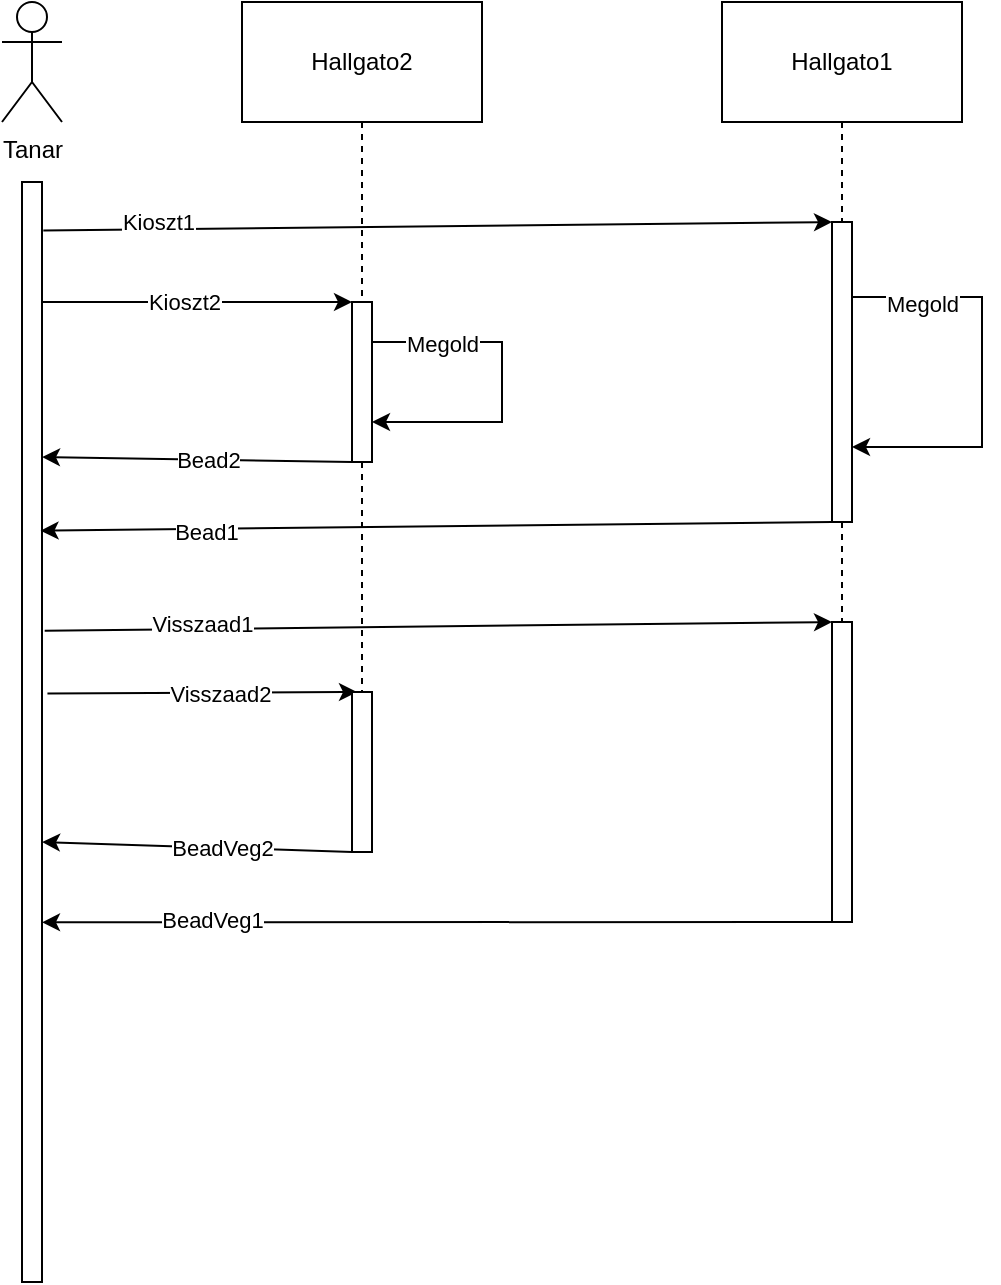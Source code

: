 <mxfile version="21.0.6" type="device"><diagram name="Page-1" id="2YBvvXClWsGukQMizWep"><mxGraphModel dx="879" dy="489" grid="1" gridSize="10" guides="1" tooltips="1" connect="1" arrows="1" fold="1" page="0" pageScale="1" pageWidth="850" pageHeight="1100" math="0" shadow="0"><root><mxCell id="0"/><mxCell id="1" parent="0"/><mxCell id="c9E7CHMdIVR5QYoM-yaz-3" value="Tanar" style="shape=umlActor;verticalLabelPosition=bottom;verticalAlign=top;html=1;outlineConnect=0;" vertex="1" parent="1"><mxGeometry x="130" y="20" width="30" height="60" as="geometry"/></mxCell><mxCell id="c9E7CHMdIVR5QYoM-yaz-13" style="rounded=0;orthogonalLoop=1;jettySize=auto;html=1;exitX=1.066;exitY=0.044;exitDx=0;exitDy=0;entryX=0;entryY=0;entryDx=0;entryDy=0;exitPerimeter=0;" edge="1" parent="1" source="c9E7CHMdIVR5QYoM-yaz-4" target="c9E7CHMdIVR5QYoM-yaz-11"><mxGeometry relative="1" as="geometry"/></mxCell><mxCell id="c9E7CHMdIVR5QYoM-yaz-14" value="Kioszt1" style="edgeLabel;html=1;align=center;verticalAlign=middle;resizable=0;points=[];" vertex="1" connectable="0" parent="c9E7CHMdIVR5QYoM-yaz-13"><mxGeometry x="0.05" relative="1" as="geometry"><mxPoint x="-150" y="-2" as="offset"/></mxGeometry></mxCell><mxCell id="c9E7CHMdIVR5QYoM-yaz-4" value="" style="rounded=0;whiteSpace=wrap;html=1;" vertex="1" parent="1"><mxGeometry x="140" y="110" width="10" height="550" as="geometry"/></mxCell><mxCell id="c9E7CHMdIVR5QYoM-yaz-28" style="rounded=0;orthogonalLoop=1;jettySize=auto;html=1;exitX=0.5;exitY=1;exitDx=0;exitDy=0;entryX=0.5;entryY=0;entryDx=0;entryDy=0;dashed=1;endArrow=none;endFill=0;" edge="1" parent="1" source="c9E7CHMdIVR5QYoM-yaz-5" target="c9E7CHMdIVR5QYoM-yaz-8"><mxGeometry relative="1" as="geometry"/></mxCell><mxCell id="c9E7CHMdIVR5QYoM-yaz-5" value="Hallgato2" style="rounded=0;whiteSpace=wrap;html=1;" vertex="1" parent="1"><mxGeometry x="250" y="20" width="120" height="60" as="geometry"/></mxCell><mxCell id="c9E7CHMdIVR5QYoM-yaz-25" style="rounded=0;orthogonalLoop=1;jettySize=auto;html=1;exitX=0.5;exitY=1;exitDx=0;exitDy=0;entryX=0.5;entryY=0;entryDx=0;entryDy=0;dashed=1;endArrow=none;endFill=0;" edge="1" parent="1" source="c9E7CHMdIVR5QYoM-yaz-6" target="c9E7CHMdIVR5QYoM-yaz-11"><mxGeometry relative="1" as="geometry"/></mxCell><mxCell id="c9E7CHMdIVR5QYoM-yaz-6" value="Hallgato1" style="rounded=0;whiteSpace=wrap;html=1;" vertex="1" parent="1"><mxGeometry x="490" y="20" width="120" height="60" as="geometry"/></mxCell><mxCell id="c9E7CHMdIVR5QYoM-yaz-7" value="" style="endArrow=classic;html=1;rounded=0;entryX=0;entryY=0;entryDx=0;entryDy=0;" edge="1" parent="1" target="c9E7CHMdIVR5QYoM-yaz-8"><mxGeometry width="50" height="50" relative="1" as="geometry"><mxPoint x="150" y="170" as="sourcePoint"/><mxPoint x="340" y="146" as="targetPoint"/></mxGeometry></mxCell><mxCell id="c9E7CHMdIVR5QYoM-yaz-26" value="Kioszt2" style="edgeLabel;html=1;align=center;verticalAlign=middle;resizable=0;points=[];" vertex="1" connectable="0" parent="c9E7CHMdIVR5QYoM-yaz-7"><mxGeometry x="0.158" y="2" relative="1" as="geometry"><mxPoint x="-19" y="2" as="offset"/></mxGeometry></mxCell><mxCell id="c9E7CHMdIVR5QYoM-yaz-18" style="rounded=0;orthogonalLoop=1;jettySize=auto;html=1;exitX=1;exitY=0.25;exitDx=0;exitDy=0;entryX=1;entryY=0.75;entryDx=0;entryDy=0;edgeStyle=orthogonalEdgeStyle;" edge="1" parent="1" source="c9E7CHMdIVR5QYoM-yaz-8" target="c9E7CHMdIVR5QYoM-yaz-8"><mxGeometry relative="1" as="geometry"><mxPoint x="305" y="189.98" as="sourcePoint"/><mxPoint x="305" y="229.98" as="targetPoint"/><Array as="points"><mxPoint x="380" y="190"/><mxPoint x="380" y="230"/></Array></mxGeometry></mxCell><mxCell id="c9E7CHMdIVR5QYoM-yaz-19" value="Megold" style="edgeLabel;html=1;align=center;verticalAlign=middle;resizable=0;points=[];" vertex="1" connectable="0" parent="c9E7CHMdIVR5QYoM-yaz-18"><mxGeometry x="-0.089" y="-2" relative="1" as="geometry"><mxPoint x="-28" y="-12" as="offset"/></mxGeometry></mxCell><mxCell id="c9E7CHMdIVR5QYoM-yaz-22" style="rounded=0;orthogonalLoop=1;jettySize=auto;html=1;exitX=0;exitY=1;exitDx=0;exitDy=0;entryX=1;entryY=0.25;entryDx=0;entryDy=0;" edge="1" parent="1" source="c9E7CHMdIVR5QYoM-yaz-8" target="c9E7CHMdIVR5QYoM-yaz-4"><mxGeometry relative="1" as="geometry"/></mxCell><mxCell id="c9E7CHMdIVR5QYoM-yaz-23" value="Bead2" style="edgeLabel;html=1;align=center;verticalAlign=middle;resizable=0;points=[];" vertex="1" connectable="0" parent="c9E7CHMdIVR5QYoM-yaz-22"><mxGeometry x="0.35" y="2" relative="1" as="geometry"><mxPoint x="32" y="-2" as="offset"/></mxGeometry></mxCell><mxCell id="c9E7CHMdIVR5QYoM-yaz-44" style="edgeStyle=orthogonalEdgeStyle;rounded=0;orthogonalLoop=1;jettySize=auto;html=1;exitX=0.5;exitY=1;exitDx=0;exitDy=0;dashed=1;endArrow=none;endFill=0;" edge="1" parent="1" source="c9E7CHMdIVR5QYoM-yaz-8" target="c9E7CHMdIVR5QYoM-yaz-33"><mxGeometry relative="1" as="geometry"/></mxCell><mxCell id="c9E7CHMdIVR5QYoM-yaz-8" value="" style="rounded=0;whiteSpace=wrap;html=1;" vertex="1" parent="1"><mxGeometry x="305" y="170" width="10" height="80" as="geometry"/></mxCell><mxCell id="c9E7CHMdIVR5QYoM-yaz-27" style="rounded=0;orthogonalLoop=1;jettySize=auto;html=1;exitX=0;exitY=1;exitDx=0;exitDy=0;entryX=0.928;entryY=0.317;entryDx=0;entryDy=0;entryPerimeter=0;" edge="1" parent="1" source="c9E7CHMdIVR5QYoM-yaz-11" target="c9E7CHMdIVR5QYoM-yaz-4"><mxGeometry relative="1" as="geometry"/></mxCell><mxCell id="c9E7CHMdIVR5QYoM-yaz-31" value="Bead1" style="edgeLabel;html=1;align=center;verticalAlign=middle;resizable=0;points=[];" vertex="1" connectable="0" parent="c9E7CHMdIVR5QYoM-yaz-27"><mxGeometry x="0.576" y="1" relative="1" as="geometry"><mxPoint x="-1" as="offset"/></mxGeometry></mxCell><mxCell id="c9E7CHMdIVR5QYoM-yaz-45" style="edgeStyle=orthogonalEdgeStyle;rounded=0;orthogonalLoop=1;jettySize=auto;html=1;exitX=0.5;exitY=1;exitDx=0;exitDy=0;entryX=0.5;entryY=0;entryDx=0;entryDy=0;dashed=1;endArrow=none;endFill=0;" edge="1" parent="1" source="c9E7CHMdIVR5QYoM-yaz-11" target="c9E7CHMdIVR5QYoM-yaz-39"><mxGeometry relative="1" as="geometry"/></mxCell><mxCell id="c9E7CHMdIVR5QYoM-yaz-11" value="" style="rounded=0;whiteSpace=wrap;html=1;" vertex="1" parent="1"><mxGeometry x="545" y="130" width="10" height="150" as="geometry"/></mxCell><mxCell id="c9E7CHMdIVR5QYoM-yaz-29" style="edgeStyle=orthogonalEdgeStyle;rounded=0;orthogonalLoop=1;jettySize=auto;html=1;exitX=1;exitY=0.25;exitDx=0;exitDy=0;entryX=1;entryY=0.75;entryDx=0;entryDy=0;" edge="1" parent="1" source="c9E7CHMdIVR5QYoM-yaz-11" target="c9E7CHMdIVR5QYoM-yaz-11"><mxGeometry relative="1" as="geometry"><Array as="points"><mxPoint x="620" y="167"/><mxPoint x="620" y="243"/></Array></mxGeometry></mxCell><mxCell id="c9E7CHMdIVR5QYoM-yaz-30" value="Megold" style="edgeLabel;html=1;align=center;verticalAlign=middle;resizable=0;points=[];" vertex="1" connectable="0" parent="c9E7CHMdIVR5QYoM-yaz-29"><mxGeometry x="-0.491" y="-2" relative="1" as="geometry"><mxPoint x="-17" y="1" as="offset"/></mxGeometry></mxCell><mxCell id="c9E7CHMdIVR5QYoM-yaz-34" style="rounded=0;orthogonalLoop=1;jettySize=auto;html=1;exitX=0.25;exitY=0;exitDx=0;exitDy=0;entryX=1.272;entryY=0.465;entryDx=0;entryDy=0;startArrow=classic;startFill=1;endArrow=none;endFill=0;entryPerimeter=0;" edge="1" parent="1" source="c9E7CHMdIVR5QYoM-yaz-33" target="c9E7CHMdIVR5QYoM-yaz-4"><mxGeometry relative="1" as="geometry"/></mxCell><mxCell id="c9E7CHMdIVR5QYoM-yaz-36" value="Visszaad2" style="edgeLabel;html=1;align=center;verticalAlign=middle;resizable=0;points=[];" vertex="1" connectable="0" parent="c9E7CHMdIVR5QYoM-yaz-34"><mxGeometry x="-0.109" y="3" relative="1" as="geometry"><mxPoint y="-3" as="offset"/></mxGeometry></mxCell><mxCell id="c9E7CHMdIVR5QYoM-yaz-35" style="rounded=0;orthogonalLoop=1;jettySize=auto;html=1;exitX=0;exitY=1;exitDx=0;exitDy=0;entryX=1;entryY=0.6;entryDx=0;entryDy=0;entryPerimeter=0;" edge="1" parent="1" source="c9E7CHMdIVR5QYoM-yaz-33" target="c9E7CHMdIVR5QYoM-yaz-4"><mxGeometry relative="1" as="geometry"/></mxCell><mxCell id="c9E7CHMdIVR5QYoM-yaz-37" value="BeadVeg2" style="edgeLabel;html=1;align=center;verticalAlign=middle;resizable=0;points=[];" vertex="1" connectable="0" parent="c9E7CHMdIVR5QYoM-yaz-35"><mxGeometry x="-0.221" y="2" relative="1" as="geometry"><mxPoint x="-5" y="-2" as="offset"/></mxGeometry></mxCell><mxCell id="c9E7CHMdIVR5QYoM-yaz-33" value="" style="rounded=0;whiteSpace=wrap;html=1;" vertex="1" parent="1"><mxGeometry x="305" y="365" width="10" height="80" as="geometry"/></mxCell><mxCell id="c9E7CHMdIVR5QYoM-yaz-40" style="rounded=0;orthogonalLoop=1;jettySize=auto;html=1;exitX=0;exitY=0;exitDx=0;exitDy=0;entryX=1.134;entryY=0.408;entryDx=0;entryDy=0;entryPerimeter=0;endArrow=none;endFill=0;startArrow=classic;startFill=1;" edge="1" parent="1" source="c9E7CHMdIVR5QYoM-yaz-39" target="c9E7CHMdIVR5QYoM-yaz-4"><mxGeometry relative="1" as="geometry"/></mxCell><mxCell id="c9E7CHMdIVR5QYoM-yaz-41" value="Visszaad1" style="edgeLabel;html=1;align=center;verticalAlign=middle;resizable=0;points=[];" vertex="1" connectable="0" parent="c9E7CHMdIVR5QYoM-yaz-40"><mxGeometry x="0.135" relative="1" as="geometry"><mxPoint x="-92" y="-2" as="offset"/></mxGeometry></mxCell><mxCell id="c9E7CHMdIVR5QYoM-yaz-42" style="rounded=0;orthogonalLoop=1;jettySize=auto;html=1;exitX=0;exitY=1;exitDx=0;exitDy=0;entryX=1;entryY=0.673;entryDx=0;entryDy=0;entryPerimeter=0;" edge="1" parent="1" source="c9E7CHMdIVR5QYoM-yaz-39" target="c9E7CHMdIVR5QYoM-yaz-4"><mxGeometry relative="1" as="geometry"/></mxCell><mxCell id="c9E7CHMdIVR5QYoM-yaz-43" value="BeadVeg1" style="edgeLabel;html=1;align=center;verticalAlign=middle;resizable=0;points=[];" vertex="1" connectable="0" parent="c9E7CHMdIVR5QYoM-yaz-42"><mxGeometry x="0.571" y="-1" relative="1" as="geometry"><mxPoint as="offset"/></mxGeometry></mxCell><mxCell id="c9E7CHMdIVR5QYoM-yaz-39" value="" style="rounded=0;whiteSpace=wrap;html=1;" vertex="1" parent="1"><mxGeometry x="545" y="330" width="10" height="150" as="geometry"/></mxCell></root></mxGraphModel></diagram></mxfile>